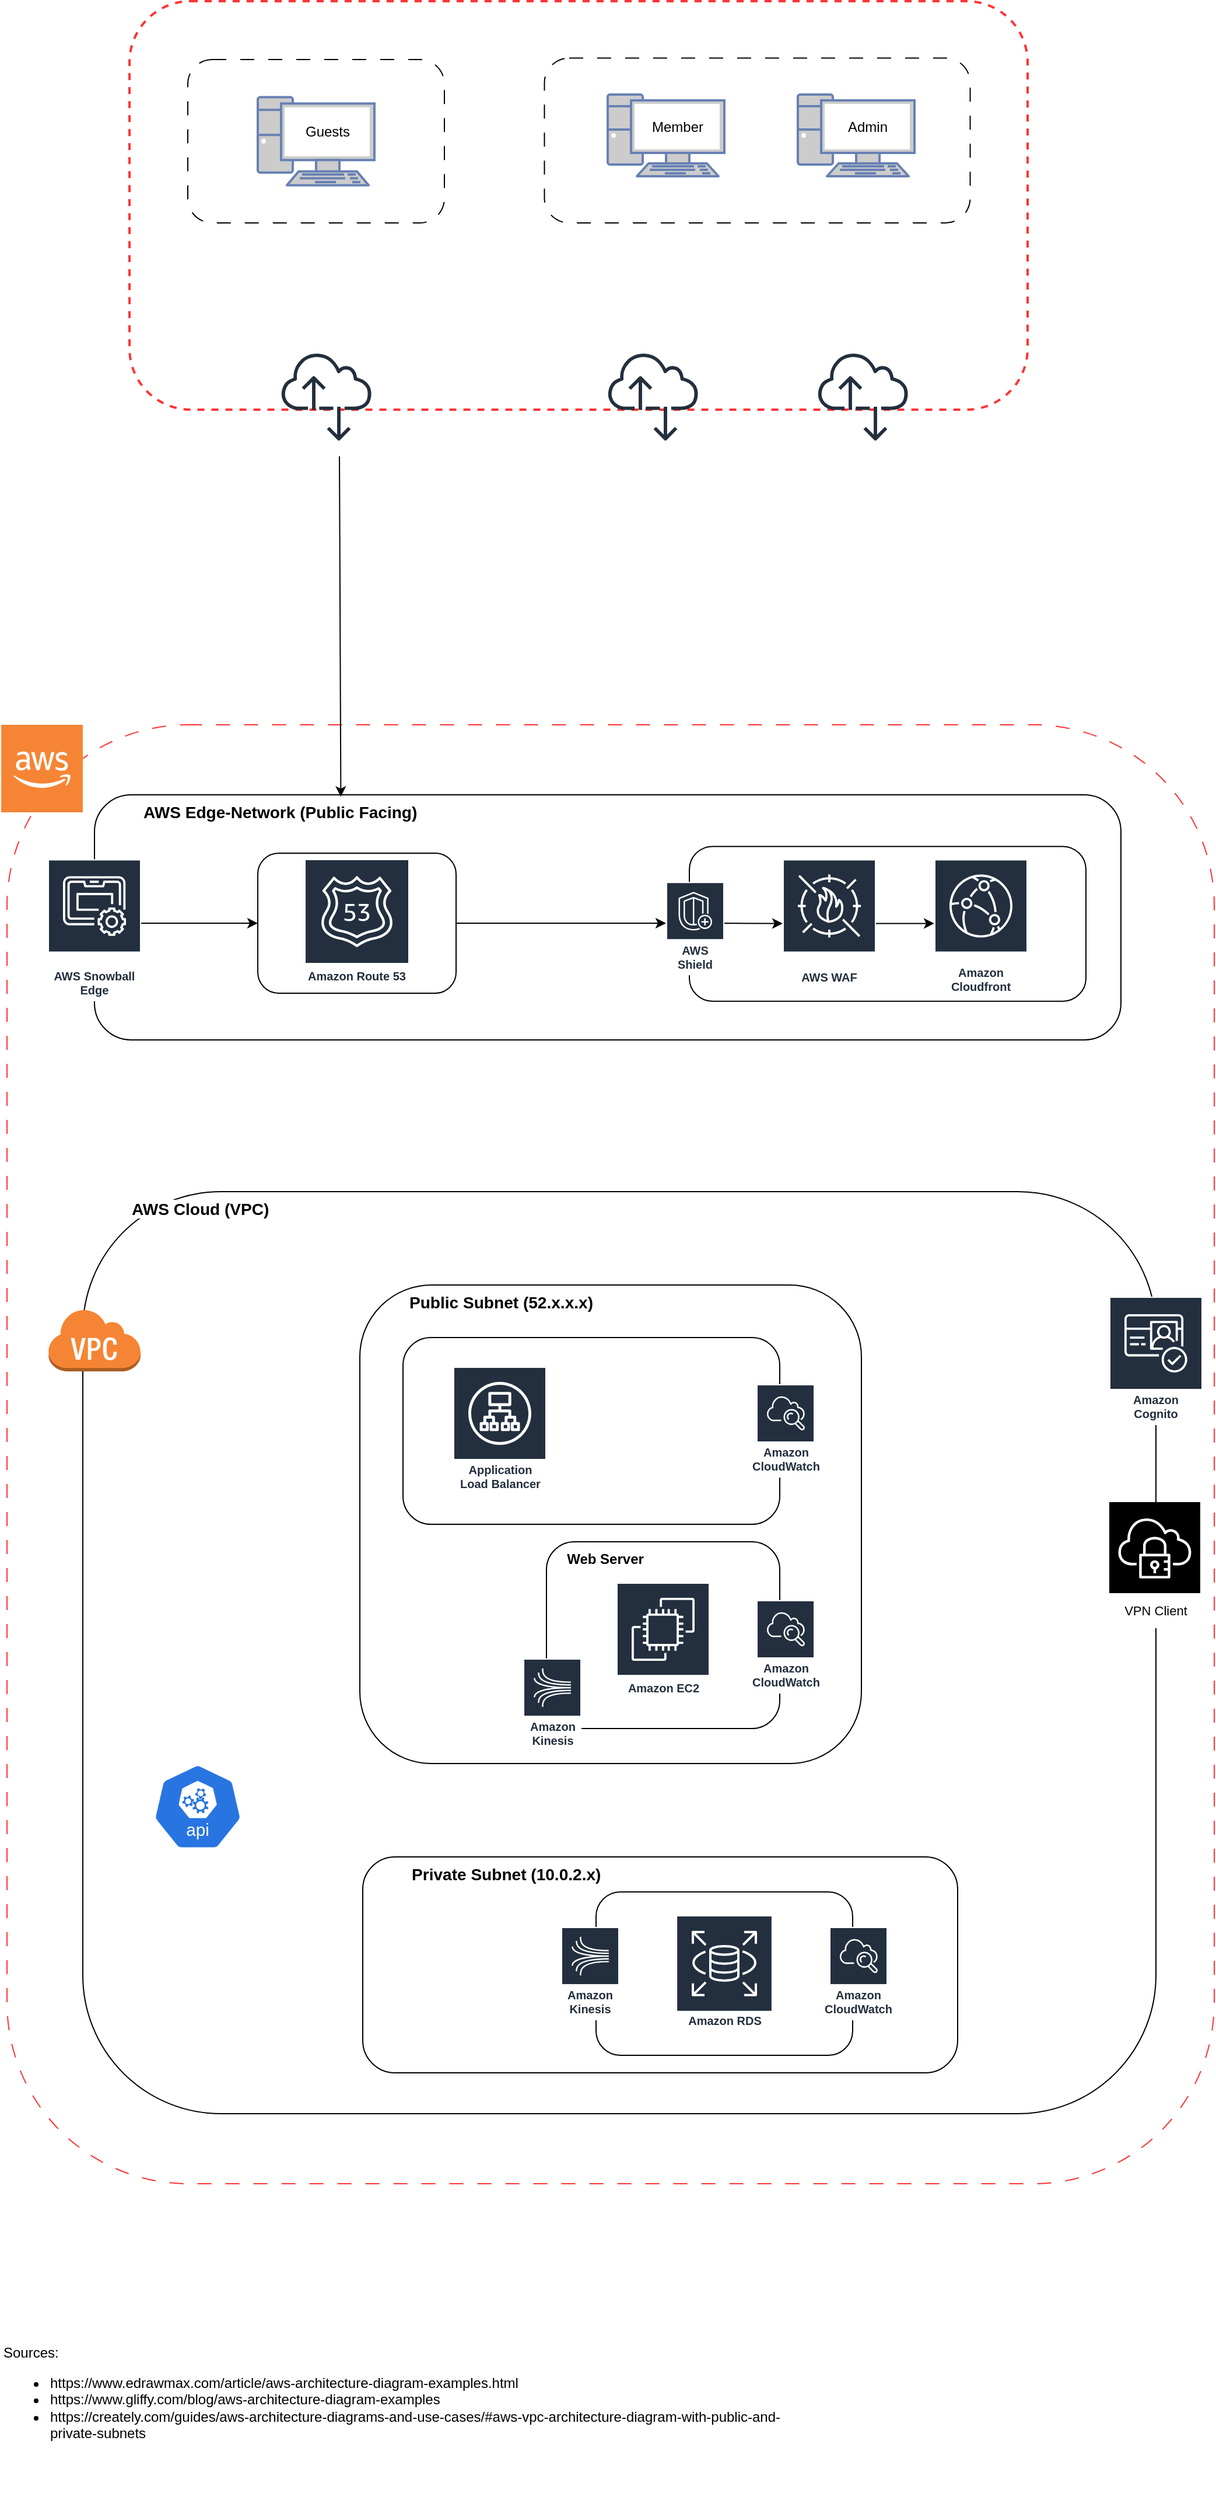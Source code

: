 <mxfile>
    <diagram id="xz8hMHTyyzPwLpHsRpfZ" name="Page-1">
        <mxGraphModel dx="811" dy="5631" grid="1" gridSize="10" guides="1" tooltips="1" connect="1" arrows="1" fold="1" page="1" pageScale="1" pageWidth="850" pageHeight="1100" math="0" shadow="0">
            <root>
                <mxCell id="0"/>
                <mxCell id="1" parent="0"/>
                <mxCell id="141" value="" style="rounded=1;whiteSpace=wrap;html=1;dashed=1;strokeColor=#FF3333;fillColor=none;strokeWidth=2;" parent="1" vertex="1">
                    <mxGeometry x="110" y="-1110" width="770" height="350" as="geometry"/>
                </mxCell>
                <mxCell id="81" value="" style="rounded=1;whiteSpace=wrap;html=1;dashed=1;dashPattern=12 12;strokeColor=#FF3333;" parent="1" vertex="1">
                    <mxGeometry x="5" y="-490" width="1035" height="1250" as="geometry"/>
                </mxCell>
                <mxCell id="57" value="Sources:&amp;nbsp;&lt;br&gt;&lt;ul&gt;&lt;li style=&quot;&quot;&gt;https://www.edrawmax.com/article/aws-architecture-diagram-examples.html&lt;/li&gt;&lt;li style=&quot;&quot;&gt;https://www.gliffy.com/blog/aws-architecture-diagram-examples&lt;/li&gt;&lt;li style=&quot;&quot;&gt;https://creately.com/guides/aws-architecture-diagrams-and-use-cases/#aws-vpc-architecture-diagram-with-public-and-private-subnets&lt;/li&gt;&lt;/ul&gt;" style="text;html=1;align=left;verticalAlign=middle;whiteSpace=wrap;rounded=0;" parent="1" vertex="1">
                    <mxGeometry y="860" width="670" height="170" as="geometry"/>
                </mxCell>
                <mxCell id="83" value="&lt;h3 style=&quot;margin: 0 0 0 40px; border: none; padding: 0px;&quot;&gt;&lt;span style=&quot;background-color: light-dark(#ffffff, var(--ge-dark-color, #121212));&quot;&gt;&lt;font&gt;AWS Cloud (VPC)&amp;nbsp;&lt;/font&gt;&lt;/span&gt;&lt;/h3&gt;" style="rounded=1;align=left;html=1;labelPosition=center;verticalLabelPosition=middle;verticalAlign=top;whiteSpace=wrap;" parent="1" vertex="1">
                    <mxGeometry x="70" y="-90" width="920" height="790" as="geometry"/>
                </mxCell>
                <mxCell id="58" value="" style="outlineConnect=0;dashed=0;verticalLabelPosition=bottom;verticalAlign=top;align=center;html=1;shape=mxgraph.aws3.cloud_2;fillColor=#F58534;gradientColor=none;" parent="1" vertex="1">
                    <mxGeometry y="-490" width="70" height="75" as="geometry"/>
                </mxCell>
                <mxCell id="61" value="" style="sketch=0;outlineConnect=0;fontColor=#232F3E;gradientColor=none;fillColor=#232F3D;strokeColor=none;dashed=0;verticalLabelPosition=bottom;verticalAlign=top;align=center;html=1;fontSize=12;fontStyle=0;aspect=fixed;pointerEvents=1;shape=mxgraph.aws4.internet_alt2;" parent="1" vertex="1">
                    <mxGeometry x="240" y="-810" width="78" height="78" as="geometry"/>
                </mxCell>
                <mxCell id="97" value="" style="outlineConnect=0;dashed=0;verticalLabelPosition=bottom;verticalAlign=top;align=center;html=1;shape=mxgraph.aws3.virtual_private_cloud;fillColor=#F58534;gradientColor=none;" parent="1" vertex="1">
                    <mxGeometry x="40" y="10" width="79.5" height="54" as="geometry"/>
                </mxCell>
                <mxCell id="44" value="" style="aspect=fixed;sketch=0;html=1;dashed=0;whitespace=wrap;verticalLabelPosition=bottom;verticalAlign=top;fillColor=#2875E2;strokeColor=#ffffff;points=[[0.005,0.63,0],[0.1,0.2,0],[0.9,0.2,0],[0.5,0,0],[0.995,0.63,0],[0.72,0.99,0],[0.5,1,0],[0.28,0.99,0]];shape=mxgraph.kubernetes.icon2;kubernetesLabel=1;prIcon=api" parent="1" vertex="1">
                    <mxGeometry x="130" y="400" width="77.08" height="74" as="geometry"/>
                </mxCell>
                <mxCell id="107" value="Amazon Cognito" style="sketch=0;outlineConnect=0;fontColor=#232F3E;gradientColor=none;strokeColor=#ffffff;fillColor=#232F3E;dashed=0;verticalLabelPosition=middle;verticalAlign=bottom;align=center;html=1;whiteSpace=wrap;fontSize=10;fontStyle=1;spacing=3;shape=mxgraph.aws4.productIcon;prIcon=mxgraph.aws4.cognito;" parent="1" vertex="1">
                    <mxGeometry x="950" width="80" height="110" as="geometry"/>
                </mxCell>
                <mxCell id="112" value="" style="group" parent="1" vertex="1" connectable="0">
                    <mxGeometry x="307.5" y="-10" width="430" height="450" as="geometry"/>
                </mxCell>
                <mxCell id="105" value="&lt;h3 style=&quot;margin: 0 0 0 40px; border: none; padding: 0px;&quot;&gt;Public Subnet (52.x.x.x)&lt;/h3&gt;" style="rounded=1;whiteSpace=wrap;html=1;align=left;verticalAlign=top;" parent="112" vertex="1">
                    <mxGeometry width="430" height="410" as="geometry"/>
                </mxCell>
                <mxCell id="110" value="" style="group" parent="112" vertex="1" connectable="0">
                    <mxGeometry x="67" y="45" width="323" height="160" as="geometry"/>
                </mxCell>
                <mxCell id="100" value="" style="group" parent="110" vertex="1" connectable="0">
                    <mxGeometry width="293" height="160" as="geometry"/>
                </mxCell>
                <mxCell id="99" value="" style="rounded=1;whiteSpace=wrap;html=1;" parent="100" vertex="1">
                    <mxGeometry x="-30" width="323" height="160" as="geometry"/>
                </mxCell>
                <mxCell id="85" value="Application Load Balancer" style="sketch=0;outlineConnect=0;fontColor=#232F3E;gradientColor=none;strokeColor=#ffffff;fillColor=#232F3E;dashed=0;verticalLabelPosition=middle;verticalAlign=bottom;align=center;html=1;whiteSpace=wrap;fontSize=10;fontStyle=1;spacing=3;shape=mxgraph.aws4.productIcon;prIcon=mxgraph.aws4.application_load_balancer;" parent="100" vertex="1">
                    <mxGeometry x="13" y="25" width="80" height="110" as="geometry"/>
                </mxCell>
                <mxCell id="109" value="Amazon CloudWatch" style="sketch=0;outlineConnect=0;fontColor=#232F3E;gradientColor=none;strokeColor=#ffffff;fillColor=#232F3E;dashed=0;verticalLabelPosition=middle;verticalAlign=bottom;align=center;html=1;whiteSpace=wrap;fontSize=10;fontStyle=1;spacing=3;shape=mxgraph.aws4.productIcon;prIcon=mxgraph.aws4.cloudwatch;" parent="110" vertex="1">
                    <mxGeometry x="273" y="40" width="50" height="80" as="geometry"/>
                </mxCell>
                <mxCell id="116" value="" style="group" parent="112" vertex="1" connectable="0">
                    <mxGeometry x="130" y="230" width="260" height="180" as="geometry"/>
                </mxCell>
                <mxCell id="111" value="" style="group" parent="116" vertex="1" connectable="0">
                    <mxGeometry x="90" width="170" height="180" as="geometry"/>
                </mxCell>
                <mxCell id="102" value="" style="group" parent="111" vertex="1" connectable="0">
                    <mxGeometry width="140" height="180" as="geometry"/>
                </mxCell>
                <mxCell id="101" value="" style="rounded=1;whiteSpace=wrap;html=1;" parent="102" vertex="1">
                    <mxGeometry x="-60" y="-10" width="200" height="160" as="geometry"/>
                </mxCell>
                <mxCell id="86" value="Amazon EC2" style="sketch=0;outlineConnect=0;fontColor=#232F3E;gradientColor=none;strokeColor=#ffffff;fillColor=#232F3E;dashed=0;verticalLabelPosition=middle;verticalAlign=bottom;align=center;html=1;whiteSpace=wrap;fontSize=10;fontStyle=1;spacing=3;shape=mxgraph.aws4.productIcon;prIcon=mxgraph.aws4.ec2;" parent="102" vertex="1">
                    <mxGeometry y="25" width="80" height="100" as="geometry"/>
                </mxCell>
                <mxCell id="124" value="&lt;b&gt;Web Server&lt;/b&gt;" style="text;html=1;align=center;verticalAlign=middle;whiteSpace=wrap;rounded=0;" parent="102" vertex="1">
                    <mxGeometry x="-60" y="-10" width="100" height="30" as="geometry"/>
                </mxCell>
                <mxCell id="78" value="Amazon CloudWatch" style="sketch=0;outlineConnect=0;fontColor=#232F3E;gradientColor=none;strokeColor=#ffffff;fillColor=#232F3E;dashed=0;verticalLabelPosition=middle;verticalAlign=bottom;align=center;html=1;whiteSpace=wrap;fontSize=10;fontStyle=1;spacing=3;shape=mxgraph.aws4.productIcon;prIcon=mxgraph.aws4.cloudwatch;" parent="111" vertex="1">
                    <mxGeometry x="120" y="40" width="50" height="80" as="geometry"/>
                </mxCell>
                <mxCell id="114" value="" style="group" parent="1" vertex="1" connectable="0">
                    <mxGeometry x="40" y="-430" width="920" height="210" as="geometry"/>
                </mxCell>
                <mxCell id="96" value="" style="group" parent="114" vertex="1" connectable="0">
                    <mxGeometry width="920" height="210" as="geometry"/>
                </mxCell>
                <mxCell id="82" value="&lt;h3 style=&quot;margin: 0 0 0 40px; border: none; padding: 0px;&quot;&gt;AWS Edge-Network (Public Facing)&lt;/h3&gt;" style="rounded=1;whiteSpace=wrap;html=1;align=left;verticalAlign=top;" parent="96" vertex="1">
                    <mxGeometry x="40" width="880" height="210.0" as="geometry"/>
                </mxCell>
                <mxCell id="95" value="AWS Snowball Edge" style="sketch=0;outlineConnect=0;fontColor=#232F3E;gradientColor=none;strokeColor=#ffffff;fillColor=#232F3E;dashed=0;verticalLabelPosition=middle;verticalAlign=bottom;align=center;html=1;whiteSpace=wrap;fontSize=10;fontStyle=1;spacing=3;shape=mxgraph.aws4.productIcon;prIcon=mxgraph.aws4.snowball_edge;" parent="96" vertex="1">
                    <mxGeometry y="55.263" width="80" height="121.579" as="geometry"/>
                </mxCell>
                <mxCell id="94" value="" style="group" parent="96" vertex="1" connectable="0">
                    <mxGeometry x="550" y="44.211" width="340" height="132.632" as="geometry"/>
                </mxCell>
                <mxCell id="113" value="" style="group" parent="94" vertex="1" connectable="0">
                    <mxGeometry x="-20" width="360" height="132.632" as="geometry"/>
                </mxCell>
                <mxCell id="149" value="" style="group" parent="113" vertex="1" connectable="0">
                    <mxGeometry width="360" height="132.632" as="geometry"/>
                </mxCell>
                <mxCell id="148" value="" style="group" parent="149" vertex="1" connectable="0">
                    <mxGeometry x="20" width="340" height="132.632" as="geometry"/>
                </mxCell>
                <mxCell id="91" value="" style="rounded=1;whiteSpace=wrap;html=1;fillColor=none;" parent="148" vertex="1">
                    <mxGeometry width="340" height="132.632" as="geometry"/>
                </mxCell>
                <mxCell id="62" value="AWS WAF" style="sketch=0;outlineConnect=0;fontColor=#232F3E;gradientColor=none;strokeColor=#ffffff;fillColor=#232F3E;dashed=0;verticalLabelPosition=middle;verticalAlign=bottom;align=center;html=1;whiteSpace=wrap;fontSize=10;fontStyle=1;spacing=3;shape=mxgraph.aws4.productIcon;prIcon=mxgraph.aws4.waf;" parent="148" vertex="1">
                    <mxGeometry x="80" y="11.053" width="80" height="110.526" as="geometry"/>
                </mxCell>
                <mxCell id="84" value="Amazon Cloudfront" style="sketch=0;outlineConnect=0;fontColor=#232F3E;gradientColor=none;strokeColor=#ffffff;fillColor=#232F3E;dashed=0;verticalLabelPosition=middle;verticalAlign=bottom;align=center;html=1;whiteSpace=wrap;fontSize=10;fontStyle=1;spacing=3;shape=mxgraph.aws4.productIcon;prIcon=mxgraph.aws4.cloudfront;" parent="148" vertex="1">
                    <mxGeometry x="210" y="11.053" width="80" height="118.816" as="geometry"/>
                </mxCell>
                <mxCell id="151" value="" style="endArrow=classic;html=1;" parent="148" edge="1">
                    <mxGeometry width="50" height="50" relative="1" as="geometry">
                        <mxPoint x="160" y="66.009" as="sourcePoint"/>
                        <mxPoint x="210" y="66.009" as="targetPoint"/>
                    </mxGeometry>
                </mxCell>
                <mxCell id="79" value="AWS Shield" style="sketch=0;outlineConnect=0;fontColor=#232F3E;gradientColor=none;strokeColor=#ffffff;fillColor=#232F3E;dashed=0;verticalLabelPosition=middle;verticalAlign=bottom;align=center;html=1;whiteSpace=wrap;fontSize=10;fontStyle=1;spacing=3;shape=mxgraph.aws4.productIcon;prIcon=mxgraph.aws4.shield;" parent="149" vertex="1">
                    <mxGeometry y="30.459" width="50" height="80" as="geometry"/>
                </mxCell>
                <mxCell id="92" value="" style="group" parent="114" vertex="1" connectable="0">
                    <mxGeometry x="180" y="50" width="170" height="120" as="geometry"/>
                </mxCell>
                <mxCell id="90" value="" style="rounded=1;whiteSpace=wrap;html=1;fillColor=none;" parent="92" vertex="1">
                    <mxGeometry width="170" height="120" as="geometry"/>
                </mxCell>
                <mxCell id="89" value="Amazon Route 53" style="sketch=0;outlineConnect=0;fontColor=#232F3E;gradientColor=none;strokeColor=#ffffff;fillColor=#232F3E;dashed=0;verticalLabelPosition=middle;verticalAlign=bottom;align=center;html=1;whiteSpace=wrap;fontSize=10;fontStyle=1;spacing=3;shape=mxgraph.aws4.productIcon;prIcon=mxgraph.aws4.route_53;" parent="92" vertex="1">
                    <mxGeometry x="40" y="5" width="90" height="110" as="geometry"/>
                </mxCell>
                <mxCell id="146" value="" style="endArrow=classic;html=1;entryX=0;entryY=0.5;entryDx=0;entryDy=0;" parent="114" target="90" edge="1">
                    <mxGeometry width="50" height="50" relative="1" as="geometry">
                        <mxPoint x="80" y="110" as="sourcePoint"/>
                        <mxPoint x="490" y="60" as="targetPoint"/>
                    </mxGeometry>
                </mxCell>
                <mxCell id="147" value="" style="endArrow=classic;html=1;exitX=1;exitY=0.5;exitDx=0;exitDy=0;" parent="114" source="90" edge="1">
                    <mxGeometry width="50" height="50" relative="1" as="geometry">
                        <mxPoint x="440" y="110" as="sourcePoint"/>
                        <mxPoint x="530" y="110" as="targetPoint"/>
                    </mxGeometry>
                </mxCell>
                <mxCell id="118" value="" style="group" parent="1" vertex="1" connectable="0">
                    <mxGeometry x="950" y="176" width="80" height="108" as="geometry"/>
                </mxCell>
                <mxCell id="108" value="" style="sketch=0;points=[[0,0,0],[0.25,0,0],[0.5,0,0],[0.75,0,0],[1,0,0],[0,1,0],[0.25,1,0],[0.5,1,0],[0.75,1,0],[1,1,0],[0,0.25,0],[0,0.5,0],[0,0.75,0],[1,0.25,0],[1,0.5,0],[1,0.75,0]];outlineConnect=0;fontColor=#232F3E;fillColor=#000000;strokeColor=#ffffff;dashed=0;verticalLabelPosition=bottom;verticalAlign=top;align=center;html=1;fontSize=12;fontStyle=0;aspect=fixed;shape=mxgraph.aws4.resourceIcon;resIcon=mxgraph.aws4.client_vpn;" parent="118" vertex="1">
                    <mxGeometry width="78" height="78" as="geometry"/>
                </mxCell>
                <mxCell id="117" value="&lt;font style=&quot;font-size: 11px; color: rgb(0, 0, 0);&quot;&gt;VPN Client&lt;/font&gt;" style="text;html=1;align=center;verticalAlign=middle;whiteSpace=wrap;rounded=0;fillColor=default;" parent="118" vertex="1">
                    <mxGeometry y="78" width="80" height="30" as="geometry"/>
                </mxCell>
                <mxCell id="119" value="" style="group" parent="1" vertex="1" connectable="0">
                    <mxGeometry x="310" y="480" width="510" height="185" as="geometry"/>
                </mxCell>
                <mxCell id="123" value="" style="group" parent="119" vertex="1" connectable="0">
                    <mxGeometry width="510" height="185" as="geometry"/>
                </mxCell>
                <mxCell id="106" value="&lt;h3 style=&quot;margin: 0 0 0 40px; border: none; padding: 0px;&quot;&gt;Private Subnet (10.0.2.x)&lt;/h3&gt;" style="rounded=1;whiteSpace=wrap;html=1;align=left;verticalAlign=top;" parent="123" vertex="1">
                    <mxGeometry width="510" height="185" as="geometry"/>
                </mxCell>
                <mxCell id="122" value="" style="group" parent="123" vertex="1" connectable="0">
                    <mxGeometry x="170" y="30" width="280" height="140" as="geometry"/>
                </mxCell>
                <mxCell id="104" value="" style="group" parent="122" vertex="1" connectable="0">
                    <mxGeometry x="30" width="250" height="140" as="geometry"/>
                </mxCell>
                <mxCell id="103" value="" style="rounded=1;whiteSpace=wrap;html=1;" parent="104" vertex="1">
                    <mxGeometry width="220" height="140" as="geometry"/>
                </mxCell>
                <mxCell id="87" value="Amazon RDS" style="sketch=0;outlineConnect=0;fontColor=#232F3E;gradientColor=none;strokeColor=#ffffff;fillColor=#232F3E;dashed=0;verticalLabelPosition=middle;verticalAlign=bottom;align=center;html=1;whiteSpace=wrap;fontSize=10;fontStyle=1;spacing=3;shape=mxgraph.aws4.productIcon;prIcon=mxgraph.aws4.rds;" parent="104" vertex="1">
                    <mxGeometry x="68.571" y="20" width="82.857" height="100" as="geometry"/>
                </mxCell>
                <mxCell id="115" value="Amazon Kinesis" style="sketch=0;outlineConnect=0;fontColor=#232F3E;gradientColor=none;strokeColor=#ffffff;fillColor=#232F3E;dashed=0;verticalLabelPosition=middle;verticalAlign=bottom;align=center;html=1;whiteSpace=wrap;fontSize=10;fontStyle=1;spacing=3;shape=mxgraph.aws4.productIcon;prIcon=mxgraph.aws4.kinesis;" parent="122" vertex="1">
                    <mxGeometry y="30" width="50" height="80" as="geometry"/>
                </mxCell>
                <mxCell id="120" value="Amazon CloudWatch" style="sketch=0;outlineConnect=0;fontColor=#232F3E;gradientColor=none;strokeColor=#ffffff;fillColor=#232F3E;dashed=0;verticalLabelPosition=middle;verticalAlign=bottom;align=center;html=1;whiteSpace=wrap;fontSize=10;fontStyle=1;spacing=3;shape=mxgraph.aws4.productIcon;prIcon=mxgraph.aws4.cloudwatch;" parent="122" vertex="1">
                    <mxGeometry x="230" y="30" width="50" height="80" as="geometry"/>
                </mxCell>
                <mxCell id="138" value="" style="group" parent="1" vertex="1" connectable="0">
                    <mxGeometry x="520" y="-1030" width="310.75" height="148.75" as="geometry"/>
                </mxCell>
                <mxCell id="131" value="" style="rounded=1;whiteSpace=wrap;html=1;dashed=1;dashPattern=12 12;" parent="138" vertex="1">
                    <mxGeometry x="-54.25" y="-31.25" width="365" height="141.25" as="geometry"/>
                </mxCell>
                <mxCell id="68" value="" style="group" parent="138" vertex="1" connectable="0">
                    <mxGeometry x="144" width="112.5" height="117.5" as="geometry"/>
                </mxCell>
                <mxCell id="137" value="" style="group" parent="68" vertex="1" connectable="0">
                    <mxGeometry x="19" width="100" height="70" as="geometry"/>
                </mxCell>
                <mxCell id="2" value="" style="fontColor=#0066CC;verticalAlign=top;verticalLabelPosition=bottom;labelPosition=center;align=center;html=1;outlineConnect=0;fillColor=#CCCCCC;strokeColor=#6881B3;gradientColor=none;gradientDirection=north;strokeWidth=2;shape=mxgraph.networks.pc;" parent="137" vertex="1">
                    <mxGeometry width="100" height="70" as="geometry"/>
                </mxCell>
                <mxCell id="25" value="Admin" style="text;html=1;align=center;verticalAlign=middle;whiteSpace=wrap;rounded=0;" parent="137" vertex="1">
                    <mxGeometry x="20" y="7.5" width="80" height="40" as="geometry"/>
                </mxCell>
                <mxCell id="136" value="" style="group" parent="138" vertex="1" connectable="0">
                    <mxGeometry width="100" height="70" as="geometry"/>
                </mxCell>
                <mxCell id="128" value="" style="fontColor=#0066CC;verticalAlign=top;verticalLabelPosition=bottom;labelPosition=center;align=center;html=1;outlineConnect=0;fillColor=#CCCCCC;strokeColor=#6881B3;gradientColor=none;gradientDirection=north;strokeWidth=2;shape=mxgraph.networks.pc;" parent="136" vertex="1">
                    <mxGeometry width="100" height="70" as="geometry"/>
                </mxCell>
                <mxCell id="129" value="Member" style="text;html=1;align=center;verticalAlign=middle;whiteSpace=wrap;rounded=0;" parent="136" vertex="1">
                    <mxGeometry x="20" y="7.5" width="80" height="40" as="geometry"/>
                </mxCell>
                <mxCell id="139" value="" style="group" parent="1" vertex="1" connectable="0">
                    <mxGeometry x="160" y="-1060" width="220" height="140" as="geometry"/>
                </mxCell>
                <mxCell id="130" value="" style="rounded=1;whiteSpace=wrap;html=1;dashed=1;dashPattern=12 12;" parent="139" vertex="1">
                    <mxGeometry width="220" height="140" as="geometry"/>
                </mxCell>
                <mxCell id="69" value="" style="group" parent="139" vertex="1" connectable="0">
                    <mxGeometry x="60" y="32.308" width="100" height="75.385" as="geometry"/>
                </mxCell>
                <mxCell id="3" value="" style="fontColor=#0066CC;verticalAlign=top;verticalLabelPosition=bottom;labelPosition=center;align=center;html=1;outlineConnect=0;fillColor=#CCCCCC;strokeColor=#6881B3;gradientColor=none;gradientDirection=north;strokeWidth=2;shape=mxgraph.networks.pc;" parent="69" vertex="1">
                    <mxGeometry width="100" height="75.385" as="geometry"/>
                </mxCell>
                <mxCell id="24" value="Guests" style="text;html=1;align=center;verticalAlign=middle;whiteSpace=wrap;rounded=0;" parent="69" vertex="1">
                    <mxGeometry x="20" y="8.077" width="80" height="43.077" as="geometry"/>
                </mxCell>
                <mxCell id="142" value="" style="sketch=0;outlineConnect=0;fontColor=#232F3E;gradientColor=none;fillColor=#232F3D;strokeColor=none;dashed=0;verticalLabelPosition=bottom;verticalAlign=top;align=center;html=1;fontSize=12;fontStyle=0;aspect=fixed;pointerEvents=1;shape=mxgraph.aws4.internet_alt2;" parent="1" vertex="1">
                    <mxGeometry x="520" y="-810" width="78" height="78" as="geometry"/>
                </mxCell>
                <mxCell id="143" value="" style="sketch=0;outlineConnect=0;fontColor=#232F3E;gradientColor=none;fillColor=#232F3D;strokeColor=none;dashed=0;verticalLabelPosition=bottom;verticalAlign=top;align=center;html=1;fontSize=12;fontStyle=0;aspect=fixed;pointerEvents=1;shape=mxgraph.aws4.internet_alt2;" parent="1" vertex="1">
                    <mxGeometry x="700" y="-810" width="78" height="78" as="geometry"/>
                </mxCell>
                <mxCell id="144" value="" style="endArrow=classic;html=1;entryX=0.24;entryY=0.008;entryDx=0;entryDy=0;entryPerimeter=0;" parent="1" target="82" edge="1">
                    <mxGeometry width="50" height="50" relative="1" as="geometry">
                        <mxPoint x="290" y="-720" as="sourcePoint"/>
                        <mxPoint x="290" y="-520" as="targetPoint"/>
                    </mxGeometry>
                </mxCell>
                <mxCell id="150" value="" style="endArrow=classic;html=1;" parent="1" target="62" edge="1">
                    <mxGeometry width="50" height="50" relative="1" as="geometry">
                        <mxPoint x="620" y="-320" as="sourcePoint"/>
                        <mxPoint x="530" y="-370" as="targetPoint"/>
                    </mxGeometry>
                </mxCell>
                <mxCell id="80" value="Amazon Kinesis" style="sketch=0;outlineConnect=0;fontColor=#232F3E;gradientColor=none;strokeColor=#ffffff;fillColor=#232F3E;dashed=0;verticalLabelPosition=middle;verticalAlign=bottom;align=center;html=1;whiteSpace=wrap;fontSize=10;fontStyle=1;spacing=3;shape=mxgraph.aws4.productIcon;prIcon=mxgraph.aws4.kinesis;" parent="1" vertex="1">
                    <mxGeometry x="447.5" y="310" width="50" height="80" as="geometry"/>
                </mxCell>
            </root>
        </mxGraphModel>
    </diagram>
</mxfile>